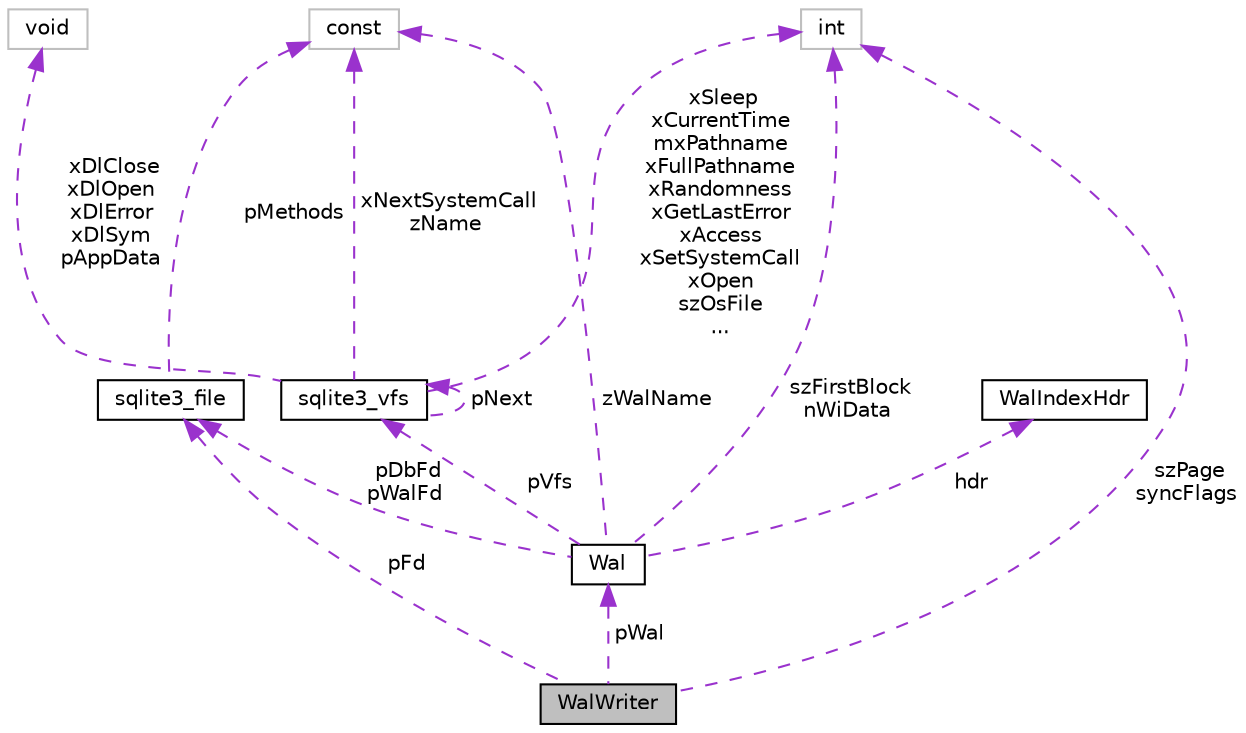 digraph "WalWriter"
{
 // LATEX_PDF_SIZE
  edge [fontname="Helvetica",fontsize="10",labelfontname="Helvetica",labelfontsize="10"];
  node [fontname="Helvetica",fontsize="10",shape=record];
  Node1 [label="WalWriter",height=0.2,width=0.4,color="black", fillcolor="grey75", style="filled", fontcolor="black",tooltip=" "];
  Node2 -> Node1 [dir="back",color="darkorchid3",fontsize="10",style="dashed",label=" pFd" ];
  Node2 [label="sqlite3_file",height=0.2,width=0.4,color="black", fillcolor="white", style="filled",URL="$structsqlite3__file.html",tooltip=" "];
  Node3 -> Node2 [dir="back",color="darkorchid3",fontsize="10",style="dashed",label=" pMethods" ];
  Node3 [label="const",height=0.2,width=0.4,color="grey75", fillcolor="white", style="filled",tooltip=" "];
  Node4 -> Node1 [dir="back",color="darkorchid3",fontsize="10",style="dashed",label=" szPage\nsyncFlags" ];
  Node4 [label="int",height=0.2,width=0.4,color="grey75", fillcolor="white", style="filled",tooltip=" "];
  Node5 -> Node1 [dir="back",color="darkorchid3",fontsize="10",style="dashed",label=" pWal" ];
  Node5 [label="Wal",height=0.2,width=0.4,color="black", fillcolor="white", style="filled",URL="$structWal.html",tooltip=" "];
  Node2 -> Node5 [dir="back",color="darkorchid3",fontsize="10",style="dashed",label=" pDbFd\npWalFd" ];
  Node6 -> Node5 [dir="back",color="darkorchid3",fontsize="10",style="dashed",label=" pVfs" ];
  Node6 [label="sqlite3_vfs",height=0.2,width=0.4,color="black", fillcolor="white", style="filled",URL="$structsqlite3__vfs.html",tooltip=" "];
  Node7 -> Node6 [dir="back",color="darkorchid3",fontsize="10",style="dashed",label=" xDlClose\nxDlOpen\nxDlError\nxDlSym\npAppData" ];
  Node7 [label="void",height=0.2,width=0.4,color="grey75", fillcolor="white", style="filled",tooltip=" "];
  Node6 -> Node6 [dir="back",color="darkorchid3",fontsize="10",style="dashed",label=" pNext" ];
  Node4 -> Node6 [dir="back",color="darkorchid3",fontsize="10",style="dashed",label=" xSleep\nxCurrentTime\nmxPathname\nxFullPathname\nxRandomness\nxGetLastError\nxAccess\nxSetSystemCall\nxOpen\nszOsFile\n..." ];
  Node3 -> Node6 [dir="back",color="darkorchid3",fontsize="10",style="dashed",label=" xNextSystemCall\nzName" ];
  Node8 -> Node5 [dir="back",color="darkorchid3",fontsize="10",style="dashed",label=" hdr" ];
  Node8 [label="WalIndexHdr",height=0.2,width=0.4,color="black", fillcolor="white", style="filled",URL="$structWalIndexHdr.html",tooltip=" "];
  Node4 -> Node5 [dir="back",color="darkorchid3",fontsize="10",style="dashed",label=" szFirstBlock\nnWiData" ];
  Node3 -> Node5 [dir="back",color="darkorchid3",fontsize="10",style="dashed",label=" zWalName" ];
}
